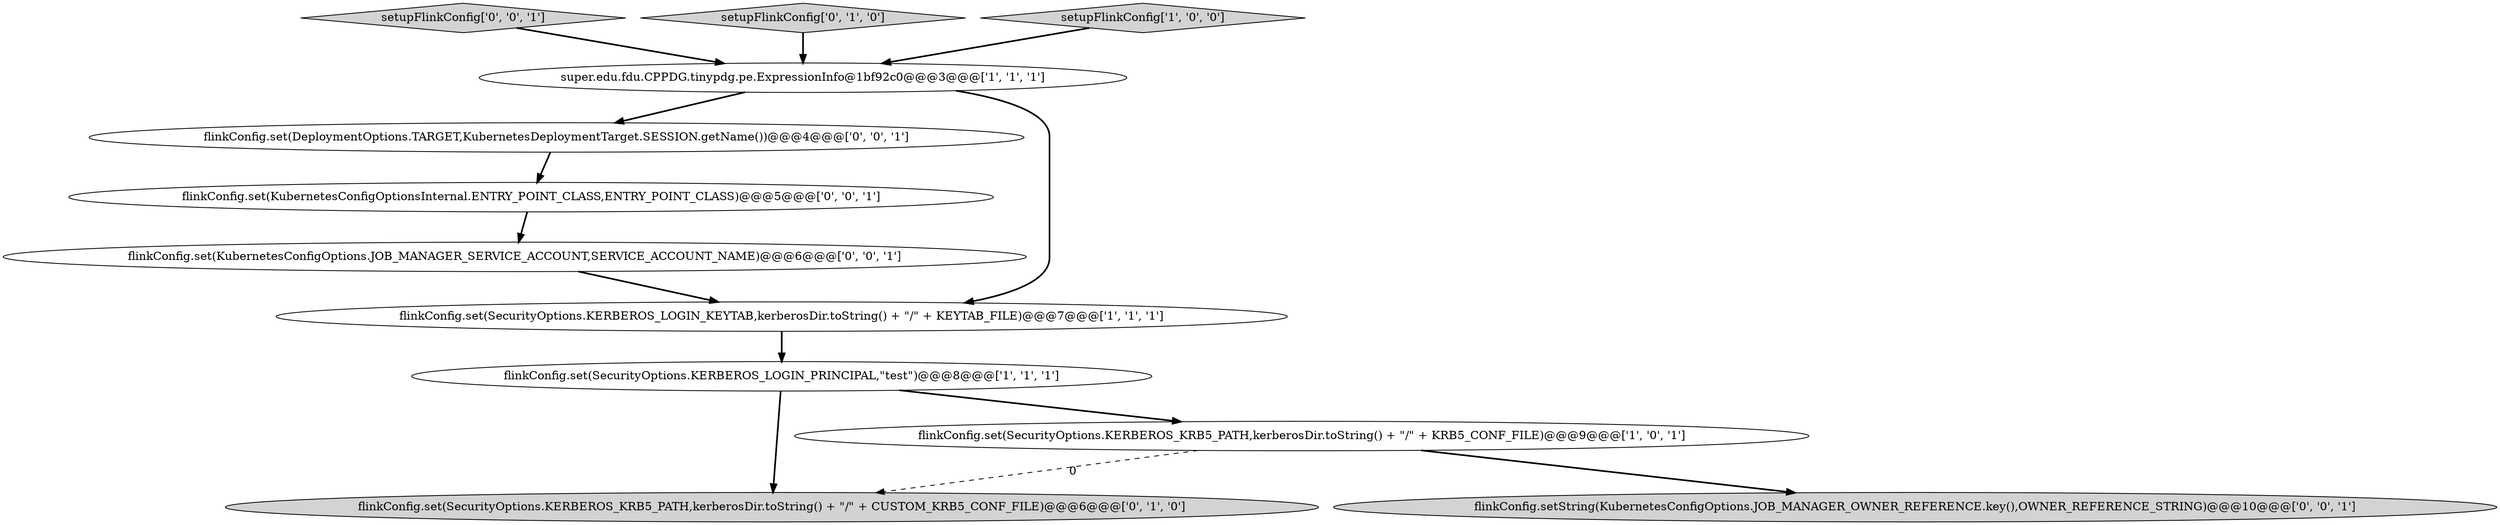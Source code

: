 digraph {
8 [style = filled, label = "flinkConfig.set(DeploymentOptions.TARGET,KubernetesDeploymentTarget.SESSION.getName())@@@4@@@['0', '0', '1']", fillcolor = white, shape = ellipse image = "AAA0AAABBB3BBB"];
7 [style = filled, label = "flinkConfig.setString(KubernetesConfigOptions.JOB_MANAGER_OWNER_REFERENCE.key(),OWNER_REFERENCE_STRING)@@@10@@@['0', '0', '1']", fillcolor = lightgray, shape = ellipse image = "AAA0AAABBB3BBB"];
4 [style = filled, label = "flinkConfig.set(SecurityOptions.KERBEROS_LOGIN_KEYTAB,kerberosDir.toString() + \"/\" + KEYTAB_FILE)@@@7@@@['1', '1', '1']", fillcolor = white, shape = ellipse image = "AAA0AAABBB1BBB"];
0 [style = filled, label = "flinkConfig.set(SecurityOptions.KERBEROS_LOGIN_PRINCIPAL,\"test\")@@@8@@@['1', '1', '1']", fillcolor = white, shape = ellipse image = "AAA0AAABBB1BBB"];
5 [style = filled, label = "flinkConfig.set(SecurityOptions.KERBEROS_KRB5_PATH,kerberosDir.toString() + \"/\" + CUSTOM_KRB5_CONF_FILE)@@@6@@@['0', '1', '0']", fillcolor = lightgray, shape = ellipse image = "AAA1AAABBB2BBB"];
2 [style = filled, label = "super.edu.fdu.CPPDG.tinypdg.pe.ExpressionInfo@1bf92c0@@@3@@@['1', '1', '1']", fillcolor = white, shape = ellipse image = "AAA0AAABBB1BBB"];
10 [style = filled, label = "setupFlinkConfig['0', '0', '1']", fillcolor = lightgray, shape = diamond image = "AAA0AAABBB3BBB"];
11 [style = filled, label = "flinkConfig.set(KubernetesConfigOptionsInternal.ENTRY_POINT_CLASS,ENTRY_POINT_CLASS)@@@5@@@['0', '0', '1']", fillcolor = white, shape = ellipse image = "AAA0AAABBB3BBB"];
9 [style = filled, label = "flinkConfig.set(KubernetesConfigOptions.JOB_MANAGER_SERVICE_ACCOUNT,SERVICE_ACCOUNT_NAME)@@@6@@@['0', '0', '1']", fillcolor = white, shape = ellipse image = "AAA0AAABBB3BBB"];
6 [style = filled, label = "setupFlinkConfig['0', '1', '0']", fillcolor = lightgray, shape = diamond image = "AAA0AAABBB2BBB"];
3 [style = filled, label = "flinkConfig.set(SecurityOptions.KERBEROS_KRB5_PATH,kerberosDir.toString() + \"/\" + KRB5_CONF_FILE)@@@9@@@['1', '0', '1']", fillcolor = white, shape = ellipse image = "AAA0AAABBB1BBB"];
1 [style = filled, label = "setupFlinkConfig['1', '0', '0']", fillcolor = lightgray, shape = diamond image = "AAA0AAABBB1BBB"];
8->11 [style = bold, label=""];
11->9 [style = bold, label=""];
0->5 [style = bold, label=""];
0->3 [style = bold, label=""];
2->4 [style = bold, label=""];
10->2 [style = bold, label=""];
9->4 [style = bold, label=""];
3->7 [style = bold, label=""];
1->2 [style = bold, label=""];
3->5 [style = dashed, label="0"];
4->0 [style = bold, label=""];
6->2 [style = bold, label=""];
2->8 [style = bold, label=""];
}
